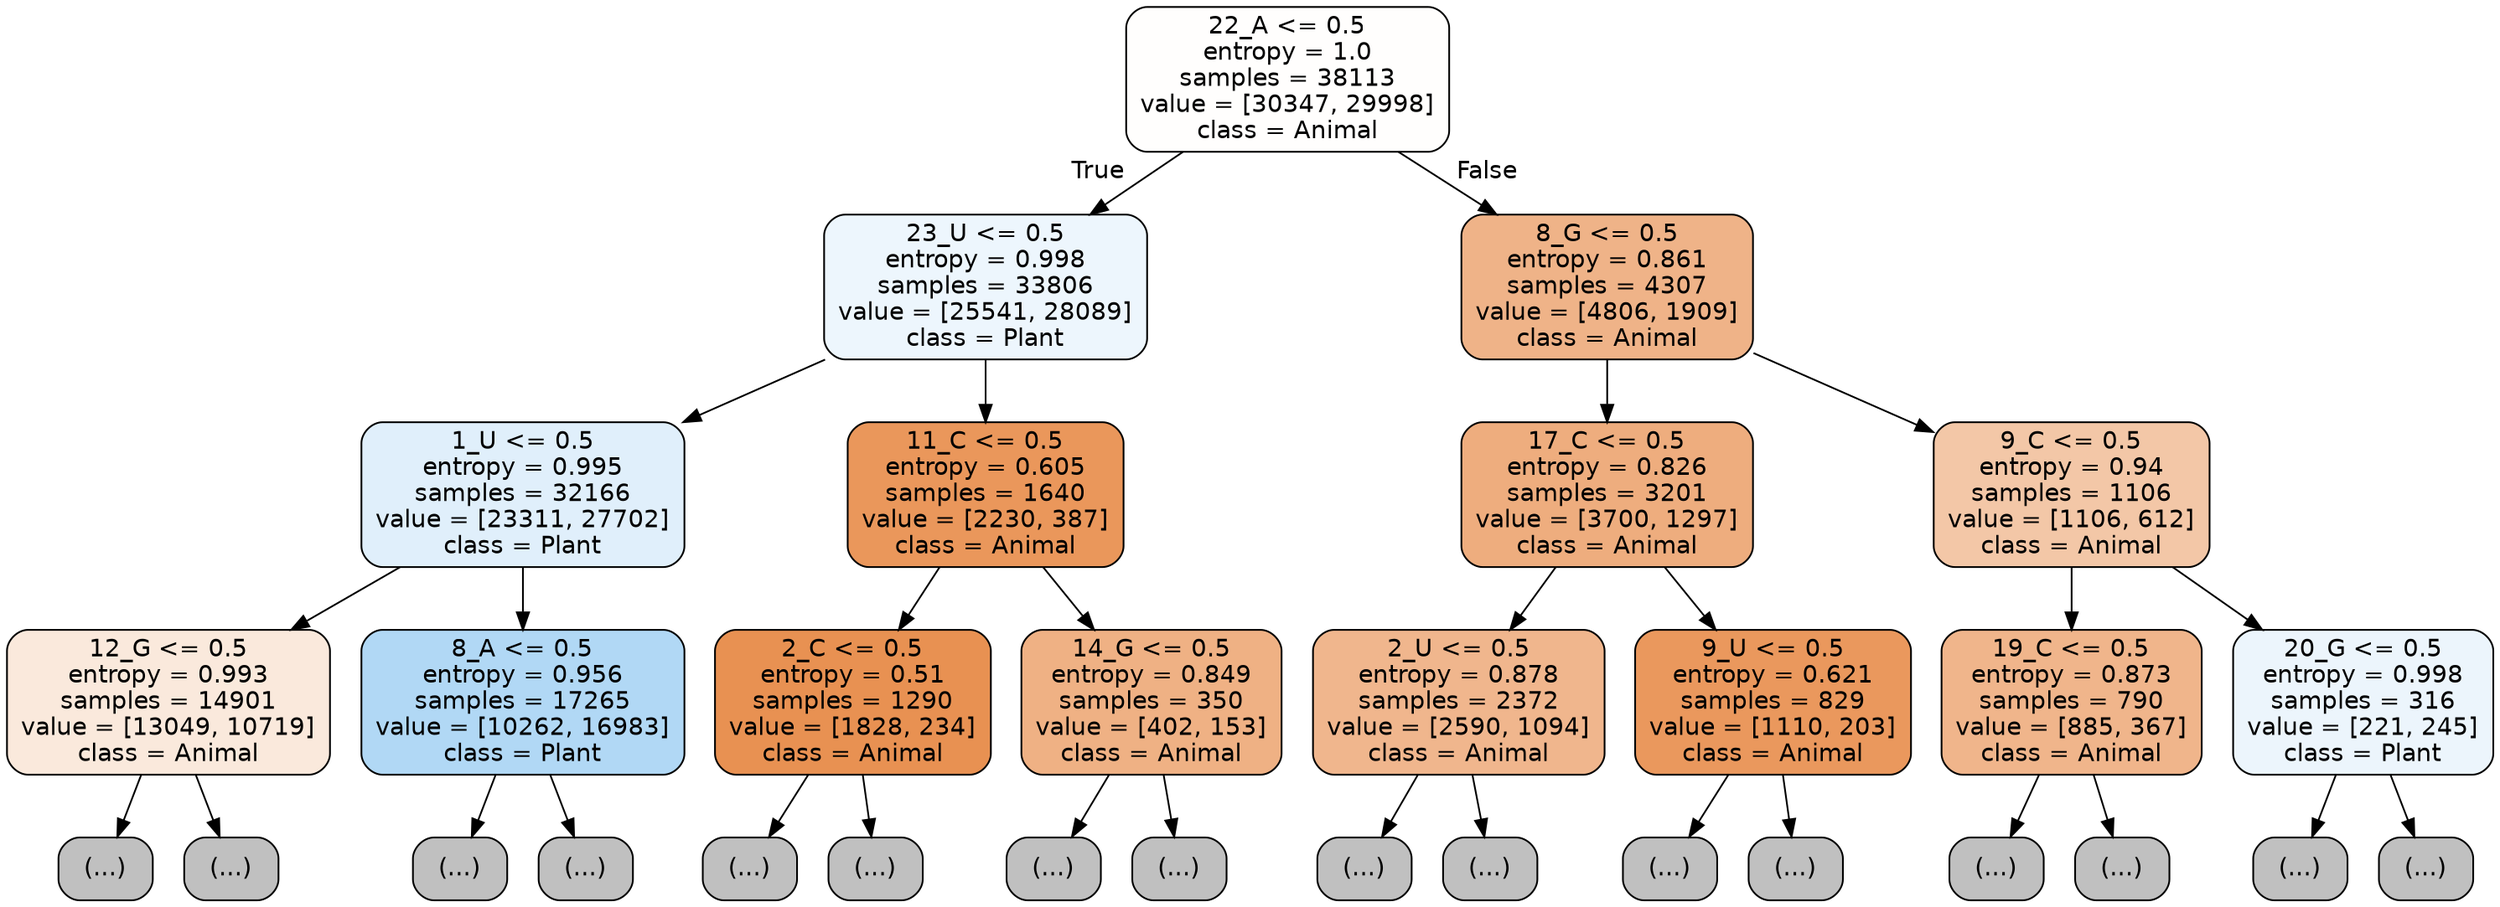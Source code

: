 digraph Tree {
node [shape=box, style="filled, rounded", color="black", fontname="helvetica"] ;
edge [fontname="helvetica"] ;
0 [label="22_A <= 0.5\nentropy = 1.0\nsamples = 38113\nvalue = [30347, 29998]\nclass = Animal", fillcolor="#fffefd"] ;
1 [label="23_U <= 0.5\nentropy = 0.998\nsamples = 33806\nvalue = [25541, 28089]\nclass = Plant", fillcolor="#edf6fd"] ;
0 -> 1 [labeldistance=2.5, labelangle=45, headlabel="True"] ;
2 [label="1_U <= 0.5\nentropy = 0.995\nsamples = 32166\nvalue = [23311, 27702]\nclass = Plant", fillcolor="#e0effb"] ;
1 -> 2 ;
3 [label="12_G <= 0.5\nentropy = 0.993\nsamples = 14901\nvalue = [13049, 10719]\nclass = Animal", fillcolor="#fae9dc"] ;
2 -> 3 ;
4 [label="(...)", fillcolor="#C0C0C0"] ;
3 -> 4 ;
5901 [label="(...)", fillcolor="#C0C0C0"] ;
3 -> 5901 ;
8120 [label="8_A <= 0.5\nentropy = 0.956\nsamples = 17265\nvalue = [10262, 16983]\nclass = Plant", fillcolor="#b1d8f5"] ;
2 -> 8120 ;
8121 [label="(...)", fillcolor="#C0C0C0"] ;
8120 -> 8121 ;
12640 [label="(...)", fillcolor="#C0C0C0"] ;
8120 -> 12640 ;
14141 [label="11_C <= 0.5\nentropy = 0.605\nsamples = 1640\nvalue = [2230, 387]\nclass = Animal", fillcolor="#ea975b"] ;
1 -> 14141 ;
14142 [label="2_C <= 0.5\nentropy = 0.51\nsamples = 1290\nvalue = [1828, 234]\nclass = Animal", fillcolor="#e89152"] ;
14141 -> 14142 ;
14143 [label="(...)", fillcolor="#C0C0C0"] ;
14142 -> 14143 ;
14468 [label="(...)", fillcolor="#C0C0C0"] ;
14142 -> 14468 ;
14579 [label="14_G <= 0.5\nentropy = 0.849\nsamples = 350\nvalue = [402, 153]\nclass = Animal", fillcolor="#efb184"] ;
14141 -> 14579 ;
14580 [label="(...)", fillcolor="#C0C0C0"] ;
14579 -> 14580 ;
14671 [label="(...)", fillcolor="#C0C0C0"] ;
14579 -> 14671 ;
14710 [label="8_G <= 0.5\nentropy = 0.861\nsamples = 4307\nvalue = [4806, 1909]\nclass = Animal", fillcolor="#efb388"] ;
0 -> 14710 [labeldistance=2.5, labelangle=-45, headlabel="False"] ;
14711 [label="17_C <= 0.5\nentropy = 0.826\nsamples = 3201\nvalue = [3700, 1297]\nclass = Animal", fillcolor="#eead7e"] ;
14710 -> 14711 ;
14712 [label="2_U <= 0.5\nentropy = 0.878\nsamples = 2372\nvalue = [2590, 1094]\nclass = Animal", fillcolor="#f0b68d"] ;
14711 -> 14712 ;
14713 [label="(...)", fillcolor="#C0C0C0"] ;
14712 -> 14713 ;
15548 [label="(...)", fillcolor="#C0C0C0"] ;
14712 -> 15548 ;
15807 [label="9_U <= 0.5\nentropy = 0.621\nsamples = 829\nvalue = [1110, 203]\nclass = Animal", fillcolor="#ea985d"] ;
14711 -> 15807 ;
15808 [label="(...)", fillcolor="#C0C0C0"] ;
15807 -> 15808 ;
16061 [label="(...)", fillcolor="#C0C0C0"] ;
15807 -> 16061 ;
16154 [label="9_C <= 0.5\nentropy = 0.94\nsamples = 1106\nvalue = [1106, 612]\nclass = Animal", fillcolor="#f3c7a7"] ;
14710 -> 16154 ;
16155 [label="19_C <= 0.5\nentropy = 0.873\nsamples = 790\nvalue = [885, 367]\nclass = Animal", fillcolor="#f0b58b"] ;
16154 -> 16155 ;
16156 [label="(...)", fillcolor="#C0C0C0"] ;
16155 -> 16156 ;
16469 [label="(...)", fillcolor="#C0C0C0"] ;
16155 -> 16469 ;
16586 [label="20_G <= 0.5\nentropy = 0.998\nsamples = 316\nvalue = [221, 245]\nclass = Plant", fillcolor="#ecf5fc"] ;
16154 -> 16586 ;
16587 [label="(...)", fillcolor="#C0C0C0"] ;
16586 -> 16587 ;
16658 [label="(...)", fillcolor="#C0C0C0"] ;
16586 -> 16658 ;
}